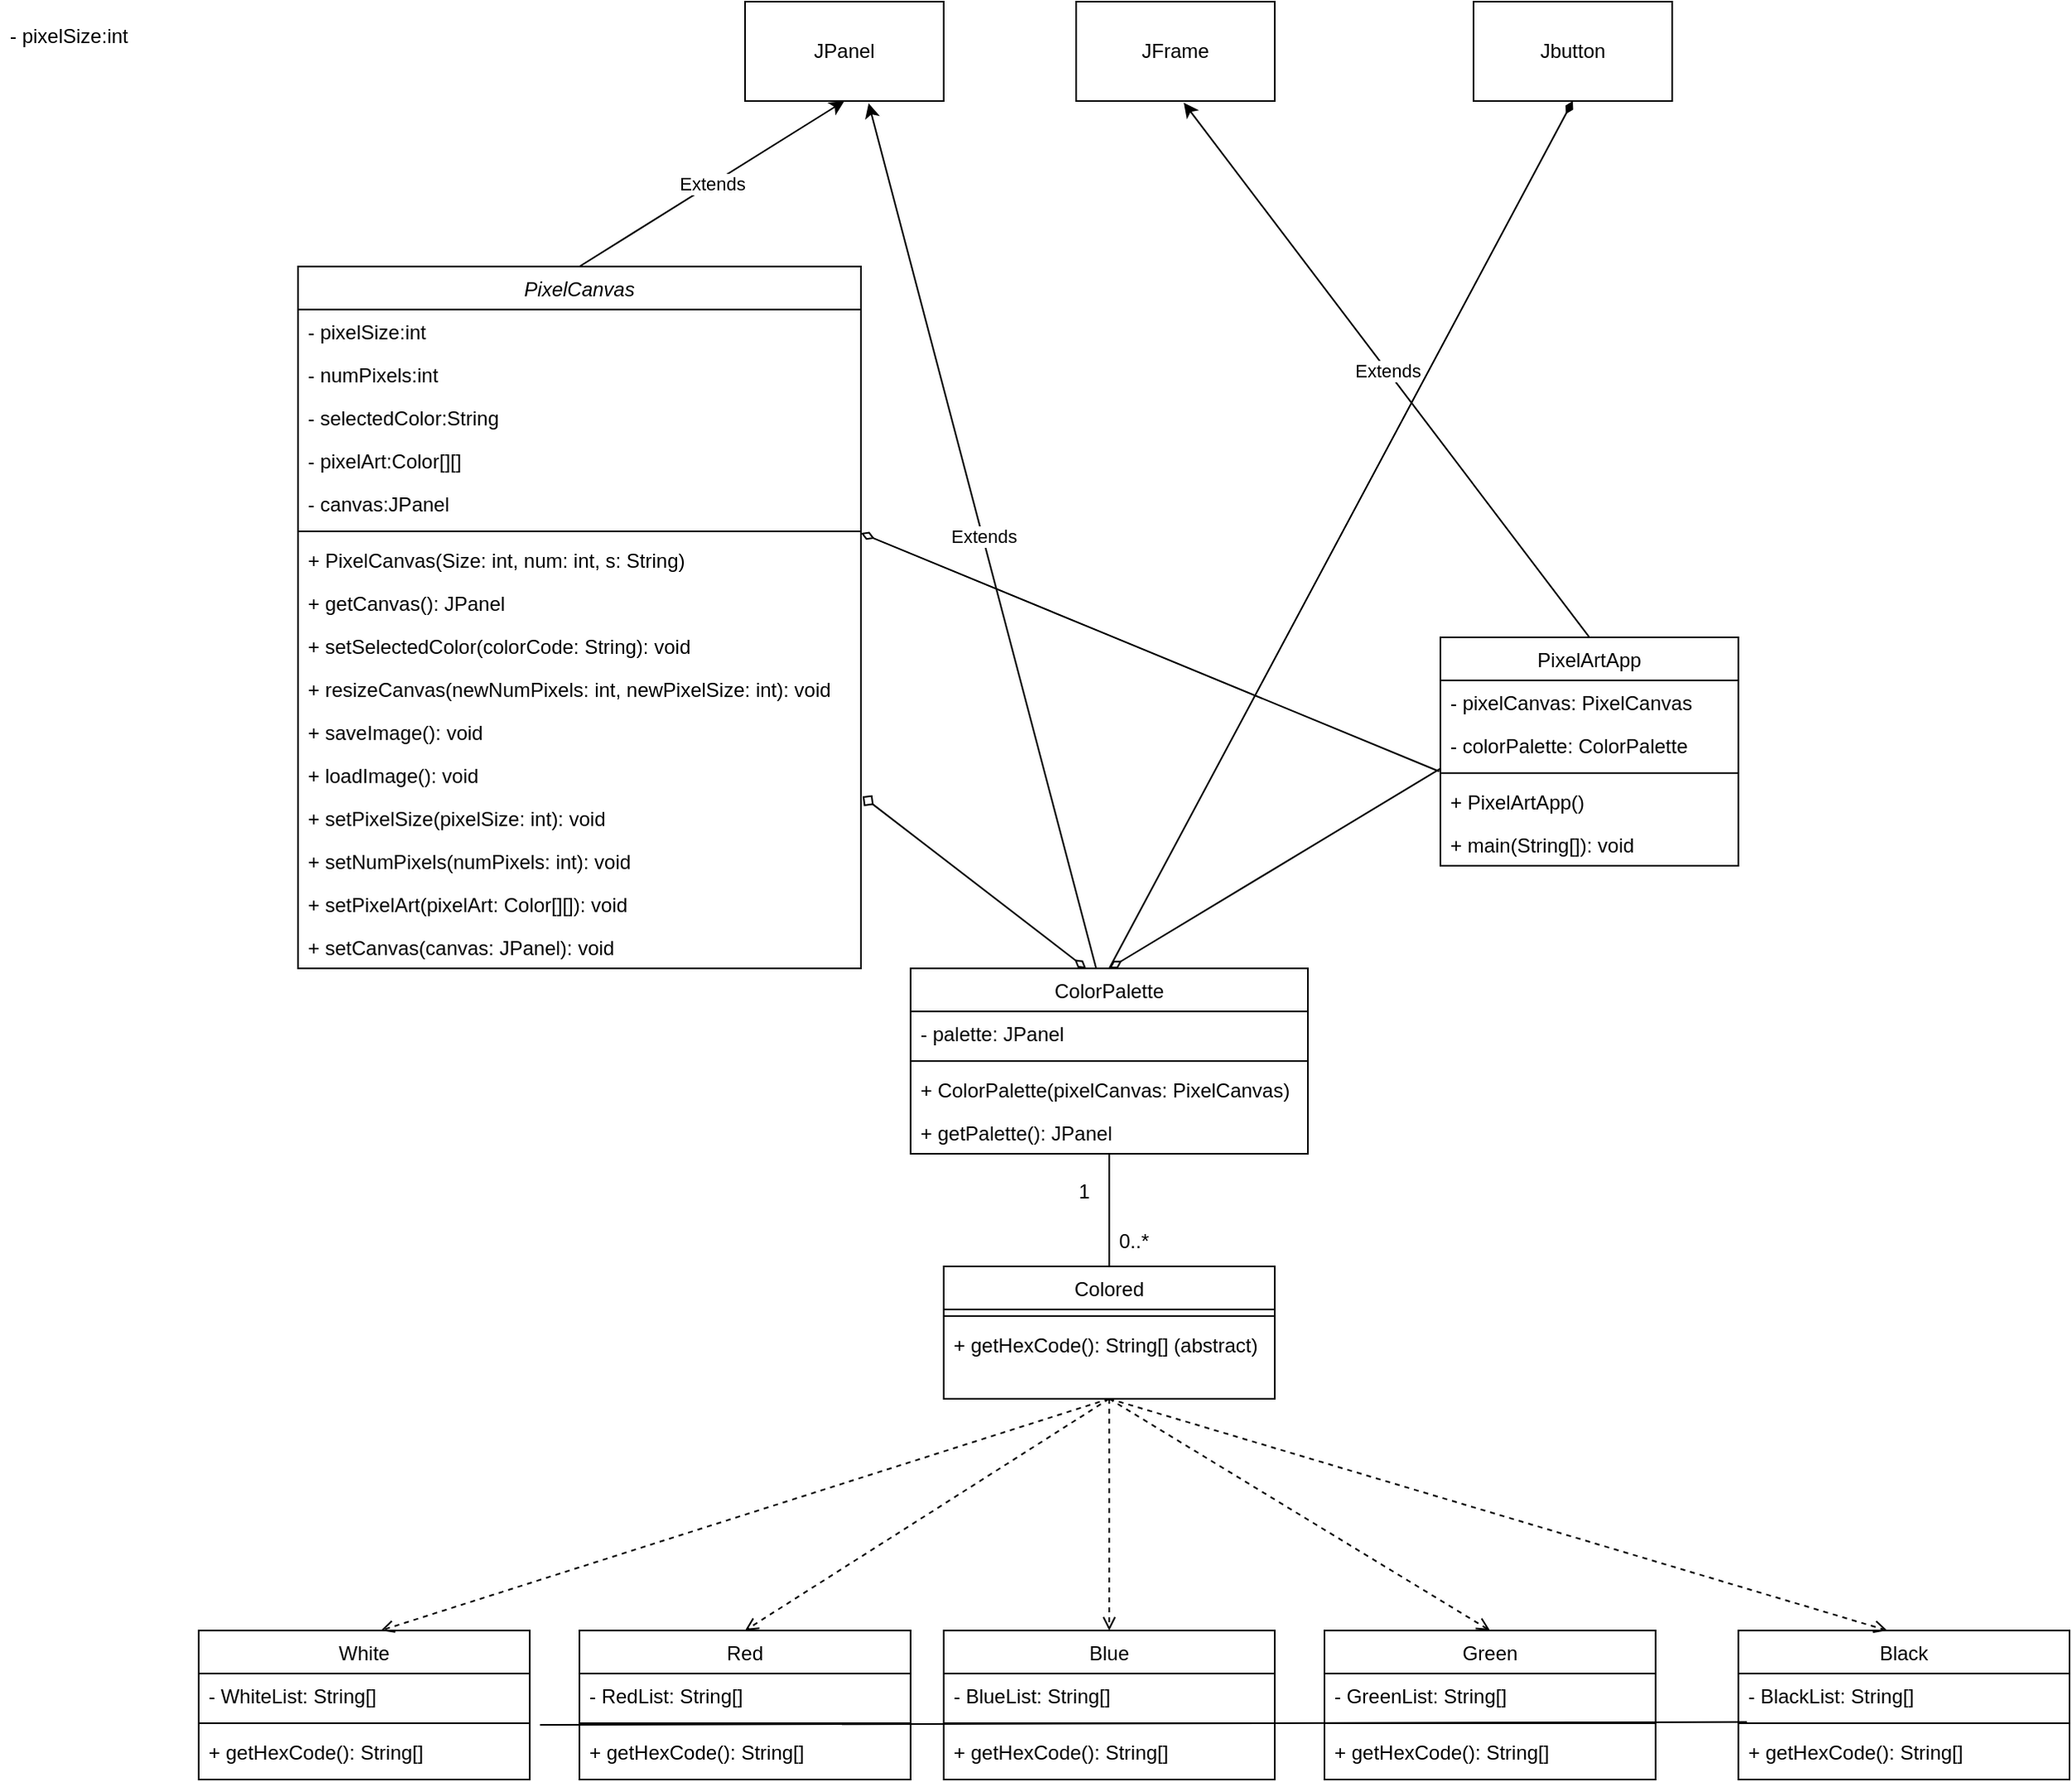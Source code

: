 <mxfile version="21.3.8" type="device">
  <diagram id="C5RBs43oDa-KdzZeNtuy" name="Page-1">
    <mxGraphModel dx="2390" dy="636" grid="1" gridSize="10" guides="1" tooltips="1" connect="1" arrows="1" fold="1" page="1" pageScale="1" pageWidth="1169" pageHeight="1654" math="0" shadow="0">
      <root>
        <mxCell id="WIyWlLk6GJQsqaUBKTNV-0" />
        <mxCell id="WIyWlLk6GJQsqaUBKTNV-1" parent="WIyWlLk6GJQsqaUBKTNV-0" />
        <mxCell id="zkfFHV4jXpPFQw0GAbJ--0" value="PixelCanvas" style="swimlane;fontStyle=2;align=center;verticalAlign=top;childLayout=stackLayout;horizontal=1;startSize=26;horizontalStack=0;resizeParent=1;resizeLast=0;collapsible=1;marginBottom=0;rounded=0;shadow=0;strokeWidth=1;" parent="WIyWlLk6GJQsqaUBKTNV-1" vertex="1">
          <mxGeometry x="80" y="220" width="340" height="424" as="geometry">
            <mxRectangle x="230" y="140" width="160" height="26" as="alternateBounds" />
          </mxGeometry>
        </mxCell>
        <mxCell id="zkfFHV4jXpPFQw0GAbJ--1" value="- pixelSize:int" style="text;align=left;verticalAlign=top;spacingLeft=4;spacingRight=4;overflow=hidden;rotatable=0;points=[[0,0.5],[1,0.5]];portConstraint=eastwest;" parent="zkfFHV4jXpPFQw0GAbJ--0" vertex="1">
          <mxGeometry y="26" width="340" height="26" as="geometry" />
        </mxCell>
        <mxCell id="zkfFHV4jXpPFQw0GAbJ--2" value="- numPixels:int" style="text;align=left;verticalAlign=top;spacingLeft=4;spacingRight=4;overflow=hidden;rotatable=0;points=[[0,0.5],[1,0.5]];portConstraint=eastwest;rounded=0;shadow=0;html=0;" parent="zkfFHV4jXpPFQw0GAbJ--0" vertex="1">
          <mxGeometry y="52" width="340" height="26" as="geometry" />
        </mxCell>
        <mxCell id="cFmcrkd-Nq9jor2jU1HP-0" value="- selectedColor:String" style="text;align=left;verticalAlign=top;spacingLeft=4;spacingRight=4;overflow=hidden;rotatable=0;points=[[0,0.5],[1,0.5]];portConstraint=eastwest;rounded=0;shadow=0;html=0;" parent="zkfFHV4jXpPFQw0GAbJ--0" vertex="1">
          <mxGeometry y="78" width="340" height="26" as="geometry" />
        </mxCell>
        <mxCell id="zkfFHV4jXpPFQw0GAbJ--3" value="- pixelArt:Color[][]" style="text;align=left;verticalAlign=top;spacingLeft=4;spacingRight=4;overflow=hidden;rotatable=0;points=[[0,0.5],[1,0.5]];portConstraint=eastwest;rounded=0;shadow=0;html=0;" parent="zkfFHV4jXpPFQw0GAbJ--0" vertex="1">
          <mxGeometry y="104" width="340" height="26" as="geometry" />
        </mxCell>
        <mxCell id="cFmcrkd-Nq9jor2jU1HP-1" value="- canvas:JPanel" style="text;align=left;verticalAlign=top;spacingLeft=4;spacingRight=4;overflow=hidden;rotatable=0;points=[[0,0.5],[1,0.5]];portConstraint=eastwest;rounded=0;shadow=0;html=0;" parent="zkfFHV4jXpPFQw0GAbJ--0" vertex="1">
          <mxGeometry y="130" width="340" height="26" as="geometry" />
        </mxCell>
        <mxCell id="zkfFHV4jXpPFQw0GAbJ--4" value="" style="line;html=1;strokeWidth=1;align=left;verticalAlign=middle;spacingTop=-1;spacingLeft=3;spacingRight=3;rotatable=0;labelPosition=right;points=[];portConstraint=eastwest;" parent="zkfFHV4jXpPFQw0GAbJ--0" vertex="1">
          <mxGeometry y="156" width="340" height="8" as="geometry" />
        </mxCell>
        <mxCell id="zkfFHV4jXpPFQw0GAbJ--5" value="+ PixelCanvas(Size: int, num: int, s: String) " style="text;align=left;verticalAlign=top;spacingLeft=4;spacingRight=4;overflow=hidden;rotatable=0;points=[[0,0.5],[1,0.5]];portConstraint=eastwest;" parent="zkfFHV4jXpPFQw0GAbJ--0" vertex="1">
          <mxGeometry y="164" width="340" height="26" as="geometry" />
        </mxCell>
        <mxCell id="cFmcrkd-Nq9jor2jU1HP-2" value="+ getCanvas(): JPanel" style="text;align=left;verticalAlign=top;spacingLeft=4;spacingRight=4;overflow=hidden;rotatable=0;points=[[0,0.5],[1,0.5]];portConstraint=eastwest;" parent="zkfFHV4jXpPFQw0GAbJ--0" vertex="1">
          <mxGeometry y="190" width="340" height="26" as="geometry" />
        </mxCell>
        <mxCell id="cFmcrkd-Nq9jor2jU1HP-3" value="+ setSelectedColor(colorCode: String): void" style="text;align=left;verticalAlign=top;spacingLeft=4;spacingRight=4;overflow=hidden;rotatable=0;points=[[0,0.5],[1,0.5]];portConstraint=eastwest;" parent="zkfFHV4jXpPFQw0GAbJ--0" vertex="1">
          <mxGeometry y="216" width="340" height="26" as="geometry" />
        </mxCell>
        <mxCell id="cFmcrkd-Nq9jor2jU1HP-4" value="+ resizeCanvas(newNumPixels: int, newPixelSize: int): void" style="text;align=left;verticalAlign=top;spacingLeft=4;spacingRight=4;overflow=hidden;rotatable=0;points=[[0,0.5],[1,0.5]];portConstraint=eastwest;" parent="zkfFHV4jXpPFQw0GAbJ--0" vertex="1">
          <mxGeometry y="242" width="340" height="26" as="geometry" />
        </mxCell>
        <mxCell id="cFmcrkd-Nq9jor2jU1HP-5" value="+ saveImage(): void " style="text;align=left;verticalAlign=top;spacingLeft=4;spacingRight=4;overflow=hidden;rotatable=0;points=[[0,0.5],[1,0.5]];portConstraint=eastwest;" parent="zkfFHV4jXpPFQw0GAbJ--0" vertex="1">
          <mxGeometry y="268" width="340" height="26" as="geometry" />
        </mxCell>
        <mxCell id="cFmcrkd-Nq9jor2jU1HP-19" value="+ loadImage(): void  " style="text;align=left;verticalAlign=top;spacingLeft=4;spacingRight=4;overflow=hidden;rotatable=0;points=[[0,0.5],[1,0.5]];portConstraint=eastwest;" parent="zkfFHV4jXpPFQw0GAbJ--0" vertex="1">
          <mxGeometry y="294" width="340" height="26" as="geometry" />
        </mxCell>
        <mxCell id="cFmcrkd-Nq9jor2jU1HP-20" value="+ setPixelSize(pixelSize: int): void  " style="text;align=left;verticalAlign=top;spacingLeft=4;spacingRight=4;overflow=hidden;rotatable=0;points=[[0,0.5],[1,0.5]];portConstraint=eastwest;" parent="zkfFHV4jXpPFQw0GAbJ--0" vertex="1">
          <mxGeometry y="320" width="340" height="26" as="geometry" />
        </mxCell>
        <mxCell id="cFmcrkd-Nq9jor2jU1HP-21" value="+ setNumPixels(numPixels: int): void  " style="text;align=left;verticalAlign=top;spacingLeft=4;spacingRight=4;overflow=hidden;rotatable=0;points=[[0,0.5],[1,0.5]];portConstraint=eastwest;" parent="zkfFHV4jXpPFQw0GAbJ--0" vertex="1">
          <mxGeometry y="346" width="340" height="26" as="geometry" />
        </mxCell>
        <mxCell id="cFmcrkd-Nq9jor2jU1HP-22" value="+ setPixelArt(pixelArt: Color[][]): void" style="text;align=left;verticalAlign=top;spacingLeft=4;spacingRight=4;overflow=hidden;rotatable=0;points=[[0,0.5],[1,0.5]];portConstraint=eastwest;" parent="zkfFHV4jXpPFQw0GAbJ--0" vertex="1">
          <mxGeometry y="372" width="340" height="26" as="geometry" />
        </mxCell>
        <mxCell id="cFmcrkd-Nq9jor2jU1HP-23" value="+ setCanvas(canvas: JPanel): void  " style="text;align=left;verticalAlign=top;spacingLeft=4;spacingRight=4;overflow=hidden;rotatable=0;points=[[0,0.5],[1,0.5]];portConstraint=eastwest;" parent="zkfFHV4jXpPFQw0GAbJ--0" vertex="1">
          <mxGeometry y="398" width="340" height="26" as="geometry" />
        </mxCell>
        <mxCell id="zkfFHV4jXpPFQw0GAbJ--6" value="Colored" style="swimlane;fontStyle=0;align=center;verticalAlign=top;childLayout=stackLayout;horizontal=1;startSize=26;horizontalStack=0;resizeParent=1;resizeLast=0;collapsible=1;marginBottom=0;rounded=0;shadow=0;strokeWidth=1;" parent="WIyWlLk6GJQsqaUBKTNV-1" vertex="1">
          <mxGeometry x="470" y="824" width="200" height="80" as="geometry">
            <mxRectangle x="130" y="380" width="160" height="26" as="alternateBounds" />
          </mxGeometry>
        </mxCell>
        <mxCell id="zkfFHV4jXpPFQw0GAbJ--9" value="" style="line;html=1;strokeWidth=1;align=left;verticalAlign=middle;spacingTop=-1;spacingLeft=3;spacingRight=3;rotatable=0;labelPosition=right;points=[];portConstraint=eastwest;" parent="zkfFHV4jXpPFQw0GAbJ--6" vertex="1">
          <mxGeometry y="26" width="200" height="8" as="geometry" />
        </mxCell>
        <mxCell id="zkfFHV4jXpPFQw0GAbJ--10" value="+ getHexCode(): String[] (abstract)" style="text;align=left;verticalAlign=top;spacingLeft=4;spacingRight=4;overflow=hidden;rotatable=0;points=[[0,0.5],[1,0.5]];portConstraint=eastwest;fontStyle=0" parent="zkfFHV4jXpPFQw0GAbJ--6" vertex="1">
          <mxGeometry y="34" width="200" height="26" as="geometry" />
        </mxCell>
        <mxCell id="zkfFHV4jXpPFQw0GAbJ--13" value="PixelArtApp" style="swimlane;fontStyle=0;align=center;verticalAlign=top;childLayout=stackLayout;horizontal=1;startSize=26;horizontalStack=0;resizeParent=1;resizeLast=0;collapsible=1;marginBottom=0;rounded=0;shadow=0;strokeWidth=1;" parent="WIyWlLk6GJQsqaUBKTNV-1" vertex="1">
          <mxGeometry x="770" y="444" width="180" height="138" as="geometry">
            <mxRectangle x="340" y="380" width="170" height="26" as="alternateBounds" />
          </mxGeometry>
        </mxCell>
        <mxCell id="zkfFHV4jXpPFQw0GAbJ--14" value="- pixelCanvas: PixelCanvas" style="text;align=left;verticalAlign=top;spacingLeft=4;spacingRight=4;overflow=hidden;rotatable=0;points=[[0,0.5],[1,0.5]];portConstraint=eastwest;" parent="zkfFHV4jXpPFQw0GAbJ--13" vertex="1">
          <mxGeometry y="26" width="180" height="26" as="geometry" />
        </mxCell>
        <mxCell id="cFmcrkd-Nq9jor2jU1HP-24" value="- colorPalette: ColorPalette" style="text;align=left;verticalAlign=top;spacingLeft=4;spacingRight=4;overflow=hidden;rotatable=0;points=[[0,0.5],[1,0.5]];portConstraint=eastwest;" parent="zkfFHV4jXpPFQw0GAbJ--13" vertex="1">
          <mxGeometry y="52" width="180" height="26" as="geometry" />
        </mxCell>
        <mxCell id="zkfFHV4jXpPFQw0GAbJ--15" value="" style="line;html=1;strokeWidth=1;align=left;verticalAlign=middle;spacingTop=-1;spacingLeft=3;spacingRight=3;rotatable=0;labelPosition=right;points=[];portConstraint=eastwest;" parent="zkfFHV4jXpPFQw0GAbJ--13" vertex="1">
          <mxGeometry y="78" width="180" height="8" as="geometry" />
        </mxCell>
        <mxCell id="cFmcrkd-Nq9jor2jU1HP-25" value="+ PixelArtApp()&#xa;" style="text;align=left;verticalAlign=top;spacingLeft=4;spacingRight=4;overflow=hidden;rotatable=0;points=[[0,0.5],[1,0.5]];portConstraint=eastwest;" parent="zkfFHV4jXpPFQw0GAbJ--13" vertex="1">
          <mxGeometry y="86" width="180" height="26" as="geometry" />
        </mxCell>
        <mxCell id="cFmcrkd-Nq9jor2jU1HP-26" value="+ main(String[]): void " style="text;align=left;verticalAlign=top;spacingLeft=4;spacingRight=4;overflow=hidden;rotatable=0;points=[[0,0.5],[1,0.5]];portConstraint=eastwest;" parent="zkfFHV4jXpPFQw0GAbJ--13" vertex="1">
          <mxGeometry y="112" width="180" height="26" as="geometry" />
        </mxCell>
        <mxCell id="zkfFHV4jXpPFQw0GAbJ--17" value="ColorPalette" style="swimlane;fontStyle=0;align=center;verticalAlign=top;childLayout=stackLayout;horizontal=1;startSize=26;horizontalStack=0;resizeParent=1;resizeLast=0;collapsible=1;marginBottom=0;rounded=0;shadow=0;strokeWidth=1;" parent="WIyWlLk6GJQsqaUBKTNV-1" vertex="1">
          <mxGeometry x="450" y="644" width="240" height="112" as="geometry">
            <mxRectangle x="550" y="140" width="160" height="26" as="alternateBounds" />
          </mxGeometry>
        </mxCell>
        <mxCell id="zkfFHV4jXpPFQw0GAbJ--18" value="- palette: JPanel" style="text;align=left;verticalAlign=top;spacingLeft=4;spacingRight=4;overflow=hidden;rotatable=0;points=[[0,0.5],[1,0.5]];portConstraint=eastwest;" parent="zkfFHV4jXpPFQw0GAbJ--17" vertex="1">
          <mxGeometry y="26" width="240" height="26" as="geometry" />
        </mxCell>
        <mxCell id="zkfFHV4jXpPFQw0GAbJ--23" value="" style="line;html=1;strokeWidth=1;align=left;verticalAlign=middle;spacingTop=-1;spacingLeft=3;spacingRight=3;rotatable=0;labelPosition=right;points=[];portConstraint=eastwest;" parent="zkfFHV4jXpPFQw0GAbJ--17" vertex="1">
          <mxGeometry y="52" width="240" height="8" as="geometry" />
        </mxCell>
        <mxCell id="zkfFHV4jXpPFQw0GAbJ--24" value="+ ColorPalette(pixelCanvas: PixelCanvas)" style="text;align=left;verticalAlign=top;spacingLeft=4;spacingRight=4;overflow=hidden;rotatable=0;points=[[0,0.5],[1,0.5]];portConstraint=eastwest;" parent="zkfFHV4jXpPFQw0GAbJ--17" vertex="1">
          <mxGeometry y="60" width="240" height="26" as="geometry" />
        </mxCell>
        <mxCell id="zkfFHV4jXpPFQw0GAbJ--25" value="+ getPalette(): JPanel" style="text;align=left;verticalAlign=top;spacingLeft=4;spacingRight=4;overflow=hidden;rotatable=0;points=[[0,0.5],[1,0.5]];portConstraint=eastwest;" parent="zkfFHV4jXpPFQw0GAbJ--17" vertex="1">
          <mxGeometry y="86" width="240" height="26" as="geometry" />
        </mxCell>
        <mxCell id="cFmcrkd-Nq9jor2jU1HP-36" value="Green" style="swimlane;fontStyle=0;align=center;verticalAlign=top;childLayout=stackLayout;horizontal=1;startSize=26;horizontalStack=0;resizeParent=1;resizeLast=0;collapsible=1;marginBottom=0;rounded=0;shadow=0;strokeWidth=1;" parent="WIyWlLk6GJQsqaUBKTNV-1" vertex="1">
          <mxGeometry x="700" y="1044" width="200" height="90" as="geometry">
            <mxRectangle x="130" y="380" width="160" height="26" as="alternateBounds" />
          </mxGeometry>
        </mxCell>
        <mxCell id="cFmcrkd-Nq9jor2jU1HP-38" value="- GreenList: String[]" style="text;align=left;verticalAlign=top;spacingLeft=4;spacingRight=4;overflow=hidden;rotatable=0;points=[[0,0.5],[1,0.5]];portConstraint=eastwest;fontStyle=0" parent="cFmcrkd-Nq9jor2jU1HP-36" vertex="1">
          <mxGeometry y="26" width="200" height="26" as="geometry" />
        </mxCell>
        <mxCell id="cFmcrkd-Nq9jor2jU1HP-37" value="" style="line;html=1;strokeWidth=1;align=left;verticalAlign=middle;spacingTop=-1;spacingLeft=3;spacingRight=3;rotatable=0;labelPosition=right;points=[];portConstraint=eastwest;" parent="cFmcrkd-Nq9jor2jU1HP-36" vertex="1">
          <mxGeometry y="52" width="200" height="8" as="geometry" />
        </mxCell>
        <mxCell id="cFmcrkd-Nq9jor2jU1HP-42" value="+ getHexCode(): String[] " style="text;align=left;verticalAlign=top;spacingLeft=4;spacingRight=4;overflow=hidden;rotatable=0;points=[[0,0.5],[1,0.5]];portConstraint=eastwest;fontStyle=0" parent="cFmcrkd-Nq9jor2jU1HP-36" vertex="1">
          <mxGeometry y="60" width="200" height="26" as="geometry" />
        </mxCell>
        <mxCell id="cFmcrkd-Nq9jor2jU1HP-43" value="White" style="swimlane;fontStyle=0;align=center;verticalAlign=top;childLayout=stackLayout;horizontal=1;startSize=26;horizontalStack=0;resizeParent=1;resizeLast=0;collapsible=1;marginBottom=0;rounded=0;shadow=0;strokeWidth=1;" parent="WIyWlLk6GJQsqaUBKTNV-1" vertex="1">
          <mxGeometry x="20" y="1044" width="200" height="90" as="geometry">
            <mxRectangle x="130" y="380" width="160" height="26" as="alternateBounds" />
          </mxGeometry>
        </mxCell>
        <mxCell id="cFmcrkd-Nq9jor2jU1HP-44" value="- WhiteList: String[]" style="text;align=left;verticalAlign=top;spacingLeft=4;spacingRight=4;overflow=hidden;rotatable=0;points=[[0,0.5],[1,0.5]];portConstraint=eastwest;fontStyle=0" parent="cFmcrkd-Nq9jor2jU1HP-43" vertex="1">
          <mxGeometry y="26" width="200" height="26" as="geometry" />
        </mxCell>
        <mxCell id="cFmcrkd-Nq9jor2jU1HP-45" value="" style="line;html=1;strokeWidth=1;align=left;verticalAlign=middle;spacingTop=-1;spacingLeft=3;spacingRight=3;rotatable=0;labelPosition=right;points=[];portConstraint=eastwest;" parent="cFmcrkd-Nq9jor2jU1HP-43" vertex="1">
          <mxGeometry y="52" width="200" height="8" as="geometry" />
        </mxCell>
        <mxCell id="cFmcrkd-Nq9jor2jU1HP-46" value="+ getHexCode(): String[] " style="text;align=left;verticalAlign=top;spacingLeft=4;spacingRight=4;overflow=hidden;rotatable=0;points=[[0,0.5],[1,0.5]];portConstraint=eastwest;fontStyle=0" parent="cFmcrkd-Nq9jor2jU1HP-43" vertex="1">
          <mxGeometry y="60" width="200" height="26" as="geometry" />
        </mxCell>
        <mxCell id="cFmcrkd-Nq9jor2jU1HP-47" value="Red" style="swimlane;fontStyle=0;align=center;verticalAlign=top;childLayout=stackLayout;horizontal=1;startSize=26;horizontalStack=0;resizeParent=1;resizeLast=0;collapsible=1;marginBottom=0;rounded=0;shadow=0;strokeWidth=1;" parent="WIyWlLk6GJQsqaUBKTNV-1" vertex="1">
          <mxGeometry x="250" y="1044" width="200" height="90" as="geometry">
            <mxRectangle x="130" y="380" width="160" height="26" as="alternateBounds" />
          </mxGeometry>
        </mxCell>
        <mxCell id="cFmcrkd-Nq9jor2jU1HP-48" value="- RedList: String[]" style="text;align=left;verticalAlign=top;spacingLeft=4;spacingRight=4;overflow=hidden;rotatable=0;points=[[0,0.5],[1,0.5]];portConstraint=eastwest;fontStyle=0" parent="cFmcrkd-Nq9jor2jU1HP-47" vertex="1">
          <mxGeometry y="26" width="200" height="26" as="geometry" />
        </mxCell>
        <mxCell id="cFmcrkd-Nq9jor2jU1HP-49" value="" style="line;html=1;strokeWidth=1;align=left;verticalAlign=middle;spacingTop=-1;spacingLeft=3;spacingRight=3;rotatable=0;labelPosition=right;points=[];portConstraint=eastwest;" parent="cFmcrkd-Nq9jor2jU1HP-47" vertex="1">
          <mxGeometry y="52" width="200" height="8" as="geometry" />
        </mxCell>
        <mxCell id="cFmcrkd-Nq9jor2jU1HP-50" value="+ getHexCode(): String[] " style="text;align=left;verticalAlign=top;spacingLeft=4;spacingRight=4;overflow=hidden;rotatable=0;points=[[0,0.5],[1,0.5]];portConstraint=eastwest;fontStyle=0" parent="cFmcrkd-Nq9jor2jU1HP-47" vertex="1">
          <mxGeometry y="60" width="200" height="26" as="geometry" />
        </mxCell>
        <mxCell id="cFmcrkd-Nq9jor2jU1HP-51" value="Blue" style="swimlane;fontStyle=0;align=center;verticalAlign=top;childLayout=stackLayout;horizontal=1;startSize=26;horizontalStack=0;resizeParent=1;resizeLast=0;collapsible=1;marginBottom=0;rounded=0;shadow=0;strokeWidth=1;" parent="WIyWlLk6GJQsqaUBKTNV-1" vertex="1">
          <mxGeometry x="470" y="1044" width="200" height="90" as="geometry">
            <mxRectangle x="130" y="380" width="160" height="26" as="alternateBounds" />
          </mxGeometry>
        </mxCell>
        <mxCell id="cFmcrkd-Nq9jor2jU1HP-52" value="- BlueList: String[]" style="text;align=left;verticalAlign=top;spacingLeft=4;spacingRight=4;overflow=hidden;rotatable=0;points=[[0,0.5],[1,0.5]];portConstraint=eastwest;fontStyle=0" parent="cFmcrkd-Nq9jor2jU1HP-51" vertex="1">
          <mxGeometry y="26" width="200" height="26" as="geometry" />
        </mxCell>
        <mxCell id="cFmcrkd-Nq9jor2jU1HP-53" value="" style="line;html=1;strokeWidth=1;align=left;verticalAlign=middle;spacingTop=-1;spacingLeft=3;spacingRight=3;rotatable=0;labelPosition=right;points=[];portConstraint=eastwest;" parent="cFmcrkd-Nq9jor2jU1HP-51" vertex="1">
          <mxGeometry y="52" width="200" height="8" as="geometry" />
        </mxCell>
        <mxCell id="cFmcrkd-Nq9jor2jU1HP-54" value="+ getHexCode(): String[] " style="text;align=left;verticalAlign=top;spacingLeft=4;spacingRight=4;overflow=hidden;rotatable=0;points=[[0,0.5],[1,0.5]];portConstraint=eastwest;fontStyle=0" parent="cFmcrkd-Nq9jor2jU1HP-51" vertex="1">
          <mxGeometry y="60" width="200" height="26" as="geometry" />
        </mxCell>
        <mxCell id="cFmcrkd-Nq9jor2jU1HP-55" value="Black" style="swimlane;fontStyle=0;align=center;verticalAlign=top;childLayout=stackLayout;horizontal=1;startSize=26;horizontalStack=0;resizeParent=1;resizeLast=0;collapsible=1;marginBottom=0;rounded=0;shadow=0;strokeWidth=1;" parent="WIyWlLk6GJQsqaUBKTNV-1" vertex="1">
          <mxGeometry x="950" y="1044" width="200" height="90" as="geometry">
            <mxRectangle x="130" y="380" width="160" height="26" as="alternateBounds" />
          </mxGeometry>
        </mxCell>
        <mxCell id="cFmcrkd-Nq9jor2jU1HP-56" value="- BlackList: String[]" style="text;align=left;verticalAlign=top;spacingLeft=4;spacingRight=4;overflow=hidden;rotatable=0;points=[[0,0.5],[1,0.5]];portConstraint=eastwest;fontStyle=0" parent="cFmcrkd-Nq9jor2jU1HP-55" vertex="1">
          <mxGeometry y="26" width="200" height="26" as="geometry" />
        </mxCell>
        <mxCell id="cFmcrkd-Nq9jor2jU1HP-57" value="" style="line;html=1;strokeWidth=1;align=left;verticalAlign=middle;spacingTop=-1;spacingLeft=3;spacingRight=3;rotatable=0;labelPosition=right;points=[];portConstraint=eastwest;" parent="cFmcrkd-Nq9jor2jU1HP-55" vertex="1">
          <mxGeometry y="52" width="200" height="8" as="geometry" />
        </mxCell>
        <mxCell id="cFmcrkd-Nq9jor2jU1HP-58" value="+ getHexCode(): String[] " style="text;align=left;verticalAlign=top;spacingLeft=4;spacingRight=4;overflow=hidden;rotatable=0;points=[[0,0.5],[1,0.5]];portConstraint=eastwest;fontStyle=0" parent="cFmcrkd-Nq9jor2jU1HP-55" vertex="1">
          <mxGeometry y="60" width="200" height="26" as="geometry" />
        </mxCell>
        <mxCell id="cFmcrkd-Nq9jor2jU1HP-59" value="" style="endArrow=none;html=1;rounded=0;exitX=0.981;exitY=-0.115;exitDx=0;exitDy=0;exitPerimeter=0;entryX=0.076;entryY=0.403;entryDx=0;entryDy=0;entryPerimeter=0;" parent="WIyWlLk6GJQsqaUBKTNV-1" edge="1">
          <mxGeometry width="50" height="50" relative="1" as="geometry">
            <mxPoint x="226.2" y="1101.01" as="sourcePoint" />
            <mxPoint x="955.2" y="1099.224" as="targetPoint" />
          </mxGeometry>
        </mxCell>
        <mxCell id="cFmcrkd-Nq9jor2jU1HP-68" value="" style="html=1;labelBackgroundColor=#ffffff;startArrow=none;startFill=0;startSize=6;endArrow=diamondThin;endFill=0;endSize=6;jettySize=auto;orthogonalLoop=1;strokeWidth=1;fontSize=14;rounded=0;exitX=-0.004;exitY=1.115;exitDx=0;exitDy=0;exitPerimeter=0;entryX=1;entryY=1.192;entryDx=0;entryDy=0;entryPerimeter=0;strokeColor=#000000;" parent="WIyWlLk6GJQsqaUBKTNV-1" source="cFmcrkd-Nq9jor2jU1HP-24" target="cFmcrkd-Nq9jor2jU1HP-1" edge="1">
          <mxGeometry width="60" height="60" relative="1" as="geometry">
            <mxPoint x="440" y="734" as="sourcePoint" />
            <mxPoint x="500" y="674" as="targetPoint" />
          </mxGeometry>
        </mxCell>
        <mxCell id="cFmcrkd-Nq9jor2jU1HP-69" value="" style="html=1;labelBackgroundColor=#ffffff;endArrow=diamondThin;endFill=0;endSize=6;jettySize=auto;orthogonalLoop=1;strokeWidth=1;fontSize=14;rounded=0;strokeColor=#000000;exitX=0.001;exitY=1.047;exitDx=0;exitDy=0;exitPerimeter=0;entryX=0.5;entryY=0;entryDx=0;entryDy=0;" parent="WIyWlLk6GJQsqaUBKTNV-1" source="cFmcrkd-Nq9jor2jU1HP-24" target="zkfFHV4jXpPFQw0GAbJ--17" edge="1">
          <mxGeometry width="60" height="60" relative="1" as="geometry">
            <mxPoint x="440" y="734" as="sourcePoint" />
            <mxPoint x="500" y="674" as="targetPoint" />
          </mxGeometry>
        </mxCell>
        <mxCell id="cFmcrkd-Nq9jor2jU1HP-70" value="" style="html=1;labelBackgroundColor=#ffffff;startArrow=none;startFill=0;startSize=6;endArrow=open;endFill=0;endSize=6;jettySize=auto;orthogonalLoop=1;strokeWidth=1;dashed=1;fontSize=14;rounded=0;strokeColor=#000000;exitX=0.5;exitY=1;exitDx=0;exitDy=0;entryX=0.5;entryY=0;entryDx=0;entryDy=0;" parent="WIyWlLk6GJQsqaUBKTNV-1" source="zkfFHV4jXpPFQw0GAbJ--6" edge="1">
          <mxGeometry width="60" height="60" relative="1" as="geometry">
            <mxPoint x="440" y="874" as="sourcePoint" />
            <mxPoint x="130" y="1044" as="targetPoint" />
          </mxGeometry>
        </mxCell>
        <mxCell id="cFmcrkd-Nq9jor2jU1HP-71" value="" style="html=1;labelBackgroundColor=#ffffff;startArrow=none;startFill=0;startSize=6;endArrow=open;endFill=0;endSize=6;jettySize=auto;orthogonalLoop=1;strokeWidth=1;dashed=1;fontSize=14;rounded=0;strokeColor=#000000;entryX=0.5;entryY=0;entryDx=0;entryDy=0;" parent="WIyWlLk6GJQsqaUBKTNV-1" target="cFmcrkd-Nq9jor2jU1HP-47" edge="1">
          <mxGeometry width="60" height="60" relative="1" as="geometry">
            <mxPoint x="570" y="904" as="sourcePoint" />
            <mxPoint x="500" y="814" as="targetPoint" />
          </mxGeometry>
        </mxCell>
        <mxCell id="cFmcrkd-Nq9jor2jU1HP-72" value="" style="html=1;labelBackgroundColor=#ffffff;startArrow=none;startFill=0;startSize=6;endArrow=open;endFill=0;endSize=6;jettySize=auto;orthogonalLoop=1;strokeWidth=1;dashed=1;fontSize=14;rounded=0;strokeColor=#000000;entryX=0.5;entryY=0;entryDx=0;entryDy=0;exitX=0.5;exitY=1;exitDx=0;exitDy=0;" parent="WIyWlLk6GJQsqaUBKTNV-1" source="zkfFHV4jXpPFQw0GAbJ--6" target="cFmcrkd-Nq9jor2jU1HP-51" edge="1">
          <mxGeometry width="60" height="60" relative="1" as="geometry">
            <mxPoint x="570" y="914" as="sourcePoint" />
            <mxPoint x="500" y="814" as="targetPoint" />
          </mxGeometry>
        </mxCell>
        <mxCell id="cFmcrkd-Nq9jor2jU1HP-73" value="" style="html=1;labelBackgroundColor=#ffffff;startArrow=none;startFill=0;startSize=6;endArrow=open;endFill=0;endSize=6;jettySize=auto;orthogonalLoop=1;strokeWidth=1;dashed=1;fontSize=14;rounded=0;strokeColor=#000000;entryX=0.5;entryY=0;entryDx=0;entryDy=0;" parent="WIyWlLk6GJQsqaUBKTNV-1" target="cFmcrkd-Nq9jor2jU1HP-36" edge="1">
          <mxGeometry width="60" height="60" relative="1" as="geometry">
            <mxPoint x="570" y="904" as="sourcePoint" />
            <mxPoint x="500" y="814" as="targetPoint" />
          </mxGeometry>
        </mxCell>
        <mxCell id="cFmcrkd-Nq9jor2jU1HP-74" value="" style="html=1;labelBackgroundColor=#ffffff;startArrow=none;startFill=0;startSize=6;endArrow=open;endFill=0;endSize=6;jettySize=auto;orthogonalLoop=1;strokeWidth=1;dashed=1;fontSize=14;rounded=0;strokeColor=#000000;entryX=0.5;entryY=0;entryDx=0;entryDy=0;" parent="WIyWlLk6GJQsqaUBKTNV-1" edge="1">
          <mxGeometry width="60" height="60" relative="1" as="geometry">
            <mxPoint x="570" y="904" as="sourcePoint" />
            <mxPoint x="1040" y="1044" as="targetPoint" />
          </mxGeometry>
        </mxCell>
        <mxCell id="cFmcrkd-Nq9jor2jU1HP-76" value="" style="endArrow=none;html=1;rounded=0;strokeColor=#000000;strokeWidth=1;exitX=0.5;exitY=0;exitDx=0;exitDy=0;" parent="WIyWlLk6GJQsqaUBKTNV-1" source="zkfFHV4jXpPFQw0GAbJ--6" target="zkfFHV4jXpPFQw0GAbJ--25" edge="1">
          <mxGeometry width="50" height="50" relative="1" as="geometry">
            <mxPoint x="450" y="704" as="sourcePoint" />
            <mxPoint x="500" y="654" as="targetPoint" />
          </mxGeometry>
        </mxCell>
        <mxCell id="cFmcrkd-Nq9jor2jU1HP-77" value="1" style="text;html=1;strokeColor=none;fillColor=none;align=center;verticalAlign=middle;whiteSpace=wrap;rounded=0;" parent="WIyWlLk6GJQsqaUBKTNV-1" vertex="1">
          <mxGeometry x="525" y="764" width="60" height="30" as="geometry" />
        </mxCell>
        <mxCell id="cFmcrkd-Nq9jor2jU1HP-78" value="0..*" style="text;html=1;strokeColor=none;fillColor=none;align=center;verticalAlign=middle;whiteSpace=wrap;rounded=0;" parent="WIyWlLk6GJQsqaUBKTNV-1" vertex="1">
          <mxGeometry x="555" y="794" width="60" height="30" as="geometry" />
        </mxCell>
        <mxCell id="cFmcrkd-Nq9jor2jU1HP-79" value="" style="endArrow=diamond;startArrow=diamondThin;html=1;rounded=0;strokeColor=#000000;strokeWidth=1;exitX=0.442;exitY=0.001;exitDx=0;exitDy=0;exitPerimeter=0;entryX=1.003;entryY=0.004;entryDx=0;entryDy=0;entryPerimeter=0;startFill=0;endFill=0;" parent="WIyWlLk6GJQsqaUBKTNV-1" source="zkfFHV4jXpPFQw0GAbJ--17" target="cFmcrkd-Nq9jor2jU1HP-20" edge="1">
          <mxGeometry width="50" height="50" relative="1" as="geometry">
            <mxPoint x="450" y="704" as="sourcePoint" />
            <mxPoint x="500" y="654" as="targetPoint" />
          </mxGeometry>
        </mxCell>
        <mxCell id="voS6pHO9OaVaEKQNJiS5-0" value="- pixelSize:int" style="text;align=left;verticalAlign=top;spacingLeft=4;spacingRight=4;overflow=hidden;rotatable=0;points=[[0,0.5],[1,0.5]];portConstraint=eastwest;" vertex="1" parent="WIyWlLk6GJQsqaUBKTNV-1">
          <mxGeometry x="-100" y="67" width="340" height="26" as="geometry" />
        </mxCell>
        <mxCell id="voS6pHO9OaVaEKQNJiS5-2" value="JPanel" style="rounded=0;whiteSpace=wrap;html=1;" vertex="1" parent="WIyWlLk6GJQsqaUBKTNV-1">
          <mxGeometry x="350" y="60" width="120" height="60" as="geometry" />
        </mxCell>
        <mxCell id="voS6pHO9OaVaEKQNJiS5-3" value="JFrame" style="rounded=0;whiteSpace=wrap;html=1;" vertex="1" parent="WIyWlLk6GJQsqaUBKTNV-1">
          <mxGeometry x="550" y="60" width="120" height="60" as="geometry" />
        </mxCell>
        <mxCell id="voS6pHO9OaVaEKQNJiS5-4" value="Jbutton&lt;br&gt;" style="rounded=0;whiteSpace=wrap;html=1;" vertex="1" parent="WIyWlLk6GJQsqaUBKTNV-1">
          <mxGeometry x="790" y="60" width="120" height="60" as="geometry" />
        </mxCell>
        <mxCell id="voS6pHO9OaVaEKQNJiS5-5" value="" style="endArrow=classic;html=1;rounded=0;exitX=0.5;exitY=0;exitDx=0;exitDy=0;entryX=0.5;entryY=1;entryDx=0;entryDy=0;" edge="1" parent="WIyWlLk6GJQsqaUBKTNV-1" source="zkfFHV4jXpPFQw0GAbJ--0" target="voS6pHO9OaVaEKQNJiS5-2">
          <mxGeometry relative="1" as="geometry">
            <mxPoint x="530" y="360" as="sourcePoint" />
            <mxPoint x="630" y="360" as="targetPoint" />
          </mxGeometry>
        </mxCell>
        <mxCell id="voS6pHO9OaVaEKQNJiS5-6" value="Extends" style="edgeLabel;resizable=0;html=1;align=center;verticalAlign=middle;" connectable="0" vertex="1" parent="voS6pHO9OaVaEKQNJiS5-5">
          <mxGeometry relative="1" as="geometry" />
        </mxCell>
        <mxCell id="voS6pHO9OaVaEKQNJiS5-7" value="" style="endArrow=classic;html=1;rounded=0;exitX=0.467;exitY=0;exitDx=0;exitDy=0;entryX=0.622;entryY=1.022;entryDx=0;entryDy=0;exitPerimeter=0;entryPerimeter=0;" edge="1" parent="WIyWlLk6GJQsqaUBKTNV-1" source="zkfFHV4jXpPFQw0GAbJ--17" target="voS6pHO9OaVaEKQNJiS5-2">
          <mxGeometry relative="1" as="geometry">
            <mxPoint x="260" y="230" as="sourcePoint" />
            <mxPoint x="370" y="130" as="targetPoint" />
          </mxGeometry>
        </mxCell>
        <mxCell id="voS6pHO9OaVaEKQNJiS5-8" value="Extends" style="edgeLabel;resizable=0;html=1;align=center;verticalAlign=middle;" connectable="0" vertex="1" parent="voS6pHO9OaVaEKQNJiS5-7">
          <mxGeometry relative="1" as="geometry" />
        </mxCell>
        <mxCell id="voS6pHO9OaVaEKQNJiS5-9" value="" style="endArrow=classic;html=1;rounded=0;exitX=0.5;exitY=0;exitDx=0;exitDy=0;entryX=0.622;entryY=1.022;entryDx=0;entryDy=0;entryPerimeter=0;" edge="1" parent="WIyWlLk6GJQsqaUBKTNV-1" source="zkfFHV4jXpPFQw0GAbJ--13">
          <mxGeometry relative="1" as="geometry">
            <mxPoint x="752" y="644" as="sourcePoint" />
            <mxPoint x="615" y="121" as="targetPoint" />
          </mxGeometry>
        </mxCell>
        <mxCell id="voS6pHO9OaVaEKQNJiS5-10" value="Extends" style="edgeLabel;resizable=0;html=1;align=center;verticalAlign=middle;" connectable="0" vertex="1" parent="voS6pHO9OaVaEKQNJiS5-9">
          <mxGeometry relative="1" as="geometry" />
        </mxCell>
        <mxCell id="voS6pHO9OaVaEKQNJiS5-11" value="" style="endArrow=diamondThin;html=1;rounded=0;exitX=0.5;exitY=0;exitDx=0;exitDy=0;entryX=0.5;entryY=1;entryDx=0;entryDy=0;endFill=1;" edge="1" parent="WIyWlLk6GJQsqaUBKTNV-1" source="zkfFHV4jXpPFQw0GAbJ--17" target="voS6pHO9OaVaEKQNJiS5-4">
          <mxGeometry width="50" height="50" relative="1" as="geometry">
            <mxPoint x="560" y="380" as="sourcePoint" />
            <mxPoint x="610" y="330" as="targetPoint" />
          </mxGeometry>
        </mxCell>
      </root>
    </mxGraphModel>
  </diagram>
</mxfile>
